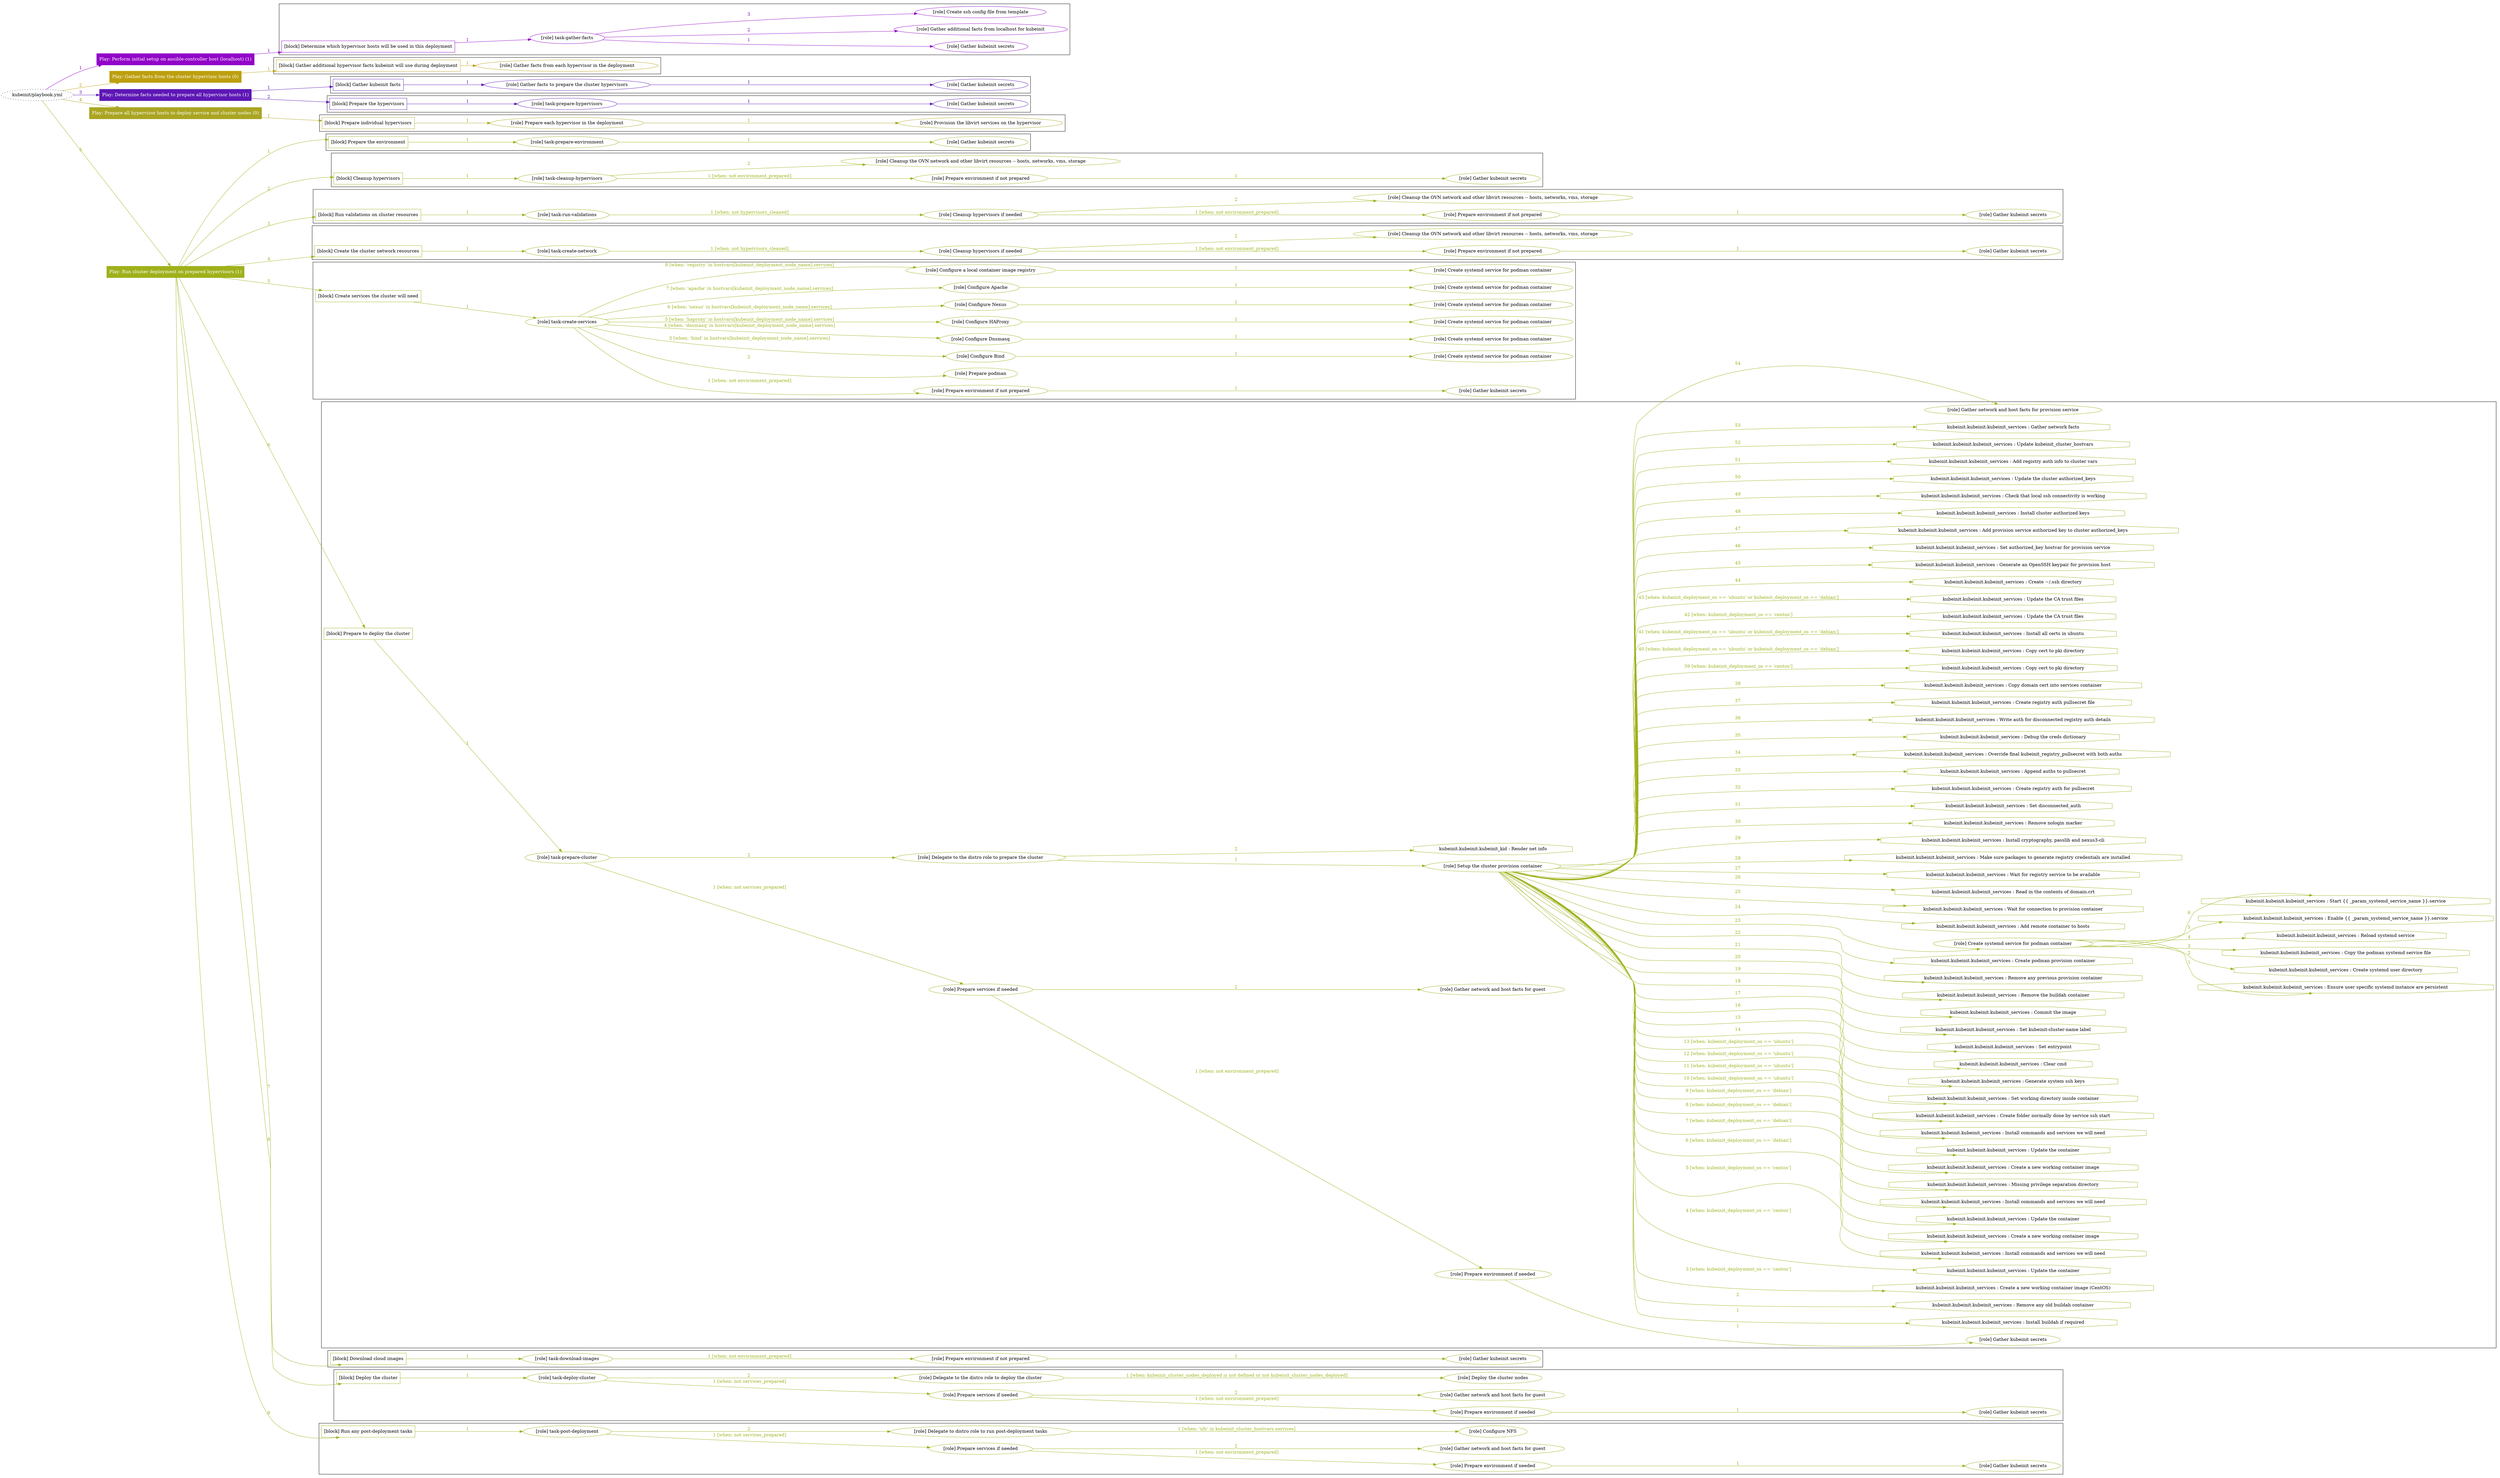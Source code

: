 digraph {
	graph [concentrate=true ordering=in rankdir=LR ratio=fill]
	edge [esep=5 sep=10]
	"kubeinit/playbook.yml" [URL="/home/runner/work/kubeinit/kubeinit/kubeinit/playbook.yml" id=playbook_7c33ab4b style=dotted]
	"kubeinit/playbook.yml" -> play_0bb55662 [label="1 " color="#9204c8" fontcolor="#9204c8" id=edge_09f3d0c8 labeltooltip="1 " tooltip="1 "]
	subgraph "Play: Perform initial setup on ansible-controller host (localhost) (1)" {
		play_0bb55662 [label="Play: Perform initial setup on ansible-controller host (localhost) (1)" URL="/home/runner/work/kubeinit/kubeinit/kubeinit/playbook.yml" color="#9204c8" fontcolor="#ffffff" id=play_0bb55662 shape=box style=filled tooltip=localhost]
		play_0bb55662 -> block_661052d3 [label=1 color="#9204c8" fontcolor="#9204c8" id=edge_767aab50 labeltooltip=1 tooltip=1]
		subgraph cluster_block_661052d3 {
			block_661052d3 [label="[block] Determine which hypervisor hosts will be used in this deployment" URL="/home/runner/work/kubeinit/kubeinit/kubeinit/playbook.yml" color="#9204c8" id=block_661052d3 labeltooltip="Determine which hypervisor hosts will be used in this deployment" shape=box tooltip="Determine which hypervisor hosts will be used in this deployment"]
			block_661052d3 -> role_82f338a5 [label="1 " color="#9204c8" fontcolor="#9204c8" id=edge_200e9f8d labeltooltip="1 " tooltip="1 "]
			subgraph "task-gather-facts" {
				role_82f338a5 [label="[role] task-gather-facts" URL="/home/runner/work/kubeinit/kubeinit/kubeinit/playbook.yml" color="#9204c8" id=role_82f338a5 tooltip="task-gather-facts"]
				role_82f338a5 -> role_bad32a58 [label="1 " color="#9204c8" fontcolor="#9204c8" id=edge_73133c5f labeltooltip="1 " tooltip="1 "]
				subgraph "Gather kubeinit secrets" {
					role_bad32a58 [label="[role] Gather kubeinit secrets" URL="/home/runner/.ansible/collections/ansible_collections/kubeinit/kubeinit/roles/kubeinit_prepare/tasks/build_hypervisors_group.yml" color="#9204c8" id=role_bad32a58 tooltip="Gather kubeinit secrets"]
				}
				role_82f338a5 -> role_8c535c21 [label="2 " color="#9204c8" fontcolor="#9204c8" id=edge_eb1d06dc labeltooltip="2 " tooltip="2 "]
				subgraph "Gather additional facts from localhost for kubeinit" {
					role_8c535c21 [label="[role] Gather additional facts from localhost for kubeinit" URL="/home/runner/.ansible/collections/ansible_collections/kubeinit/kubeinit/roles/kubeinit_prepare/tasks/build_hypervisors_group.yml" color="#9204c8" id=role_8c535c21 tooltip="Gather additional facts from localhost for kubeinit"]
				}
				role_82f338a5 -> role_b2df968c [label="3 " color="#9204c8" fontcolor="#9204c8" id=edge_f2c9bdb2 labeltooltip="3 " tooltip="3 "]
				subgraph "Create ssh config file from template" {
					role_b2df968c [label="[role] Create ssh config file from template" URL="/home/runner/.ansible/collections/ansible_collections/kubeinit/kubeinit/roles/kubeinit_prepare/tasks/build_hypervisors_group.yml" color="#9204c8" id=role_b2df968c tooltip="Create ssh config file from template"]
				}
			}
		}
	}
	"kubeinit/playbook.yml" -> play_d64b72d8 [label="2 " color="#bd9f0f" fontcolor="#bd9f0f" id=edge_3fd30042 labeltooltip="2 " tooltip="2 "]
	subgraph "Play: Gather facts from the cluster hypervisor hosts (0)" {
		play_d64b72d8 [label="Play: Gather facts from the cluster hypervisor hosts (0)" URL="/home/runner/work/kubeinit/kubeinit/kubeinit/playbook.yml" color="#bd9f0f" fontcolor="#ffffff" id=play_d64b72d8 shape=box style=filled tooltip="Play: Gather facts from the cluster hypervisor hosts (0)"]
		play_d64b72d8 -> block_25e04756 [label=1 color="#bd9f0f" fontcolor="#bd9f0f" id=edge_525195df labeltooltip=1 tooltip=1]
		subgraph cluster_block_25e04756 {
			block_25e04756 [label="[block] Gather additional hypervisor facts kubeinit will use during deployment" URL="/home/runner/work/kubeinit/kubeinit/kubeinit/playbook.yml" color="#bd9f0f" id=block_25e04756 labeltooltip="Gather additional hypervisor facts kubeinit will use during deployment" shape=box tooltip="Gather additional hypervisor facts kubeinit will use during deployment"]
			block_25e04756 -> role_210d46bc [label="1 " color="#bd9f0f" fontcolor="#bd9f0f" id=edge_2e89c285 labeltooltip="1 " tooltip="1 "]
			subgraph "Gather facts from each hypervisor in the deployment" {
				role_210d46bc [label="[role] Gather facts from each hypervisor in the deployment" URL="/home/runner/work/kubeinit/kubeinit/kubeinit/playbook.yml" color="#bd9f0f" id=role_210d46bc tooltip="Gather facts from each hypervisor in the deployment"]
			}
		}
	}
	"kubeinit/playbook.yml" -> play_653cd542 [label="3 " color="#5d17b5" fontcolor="#5d17b5" id=edge_3bb72efe labeltooltip="3 " tooltip="3 "]
	subgraph "Play: Determine facts needed to prepare all hypervisor hosts (1)" {
		play_653cd542 [label="Play: Determine facts needed to prepare all hypervisor hosts (1)" URL="/home/runner/work/kubeinit/kubeinit/kubeinit/playbook.yml" color="#5d17b5" fontcolor="#ffffff" id=play_653cd542 shape=box style=filled tooltip=localhost]
		play_653cd542 -> block_1a5526af [label=1 color="#5d17b5" fontcolor="#5d17b5" id=edge_e7d75feb labeltooltip=1 tooltip=1]
		subgraph cluster_block_1a5526af {
			block_1a5526af [label="[block] Gather kubeinit facts" URL="/home/runner/work/kubeinit/kubeinit/kubeinit/playbook.yml" color="#5d17b5" id=block_1a5526af labeltooltip="Gather kubeinit facts" shape=box tooltip="Gather kubeinit facts"]
			block_1a5526af -> role_8811338e [label="1 " color="#5d17b5" fontcolor="#5d17b5" id=edge_285093fd labeltooltip="1 " tooltip="1 "]
			subgraph "Gather facts to prepare the cluster hypervisors" {
				role_8811338e [label="[role] Gather facts to prepare the cluster hypervisors" URL="/home/runner/work/kubeinit/kubeinit/kubeinit/playbook.yml" color="#5d17b5" id=role_8811338e tooltip="Gather facts to prepare the cluster hypervisors"]
				role_8811338e -> role_9f422727 [label="1 " color="#5d17b5" fontcolor="#5d17b5" id=edge_cdeb7ff9 labeltooltip="1 " tooltip="1 "]
				subgraph "Gather kubeinit secrets" {
					role_9f422727 [label="[role] Gather kubeinit secrets" URL="/home/runner/.ansible/collections/ansible_collections/kubeinit/kubeinit/roles/kubeinit_prepare/tasks/gather_kubeinit_facts.yml" color="#5d17b5" id=role_9f422727 tooltip="Gather kubeinit secrets"]
				}
			}
		}
		play_653cd542 -> block_25ac0ef5 [label=2 color="#5d17b5" fontcolor="#5d17b5" id=edge_9adb2cfd labeltooltip=2 tooltip=2]
		subgraph cluster_block_25ac0ef5 {
			block_25ac0ef5 [label="[block] Prepare the hypervisors" URL="/home/runner/work/kubeinit/kubeinit/kubeinit/playbook.yml" color="#5d17b5" id=block_25ac0ef5 labeltooltip="Prepare the hypervisors" shape=box tooltip="Prepare the hypervisors"]
			block_25ac0ef5 -> role_19ff5305 [label="1 " color="#5d17b5" fontcolor="#5d17b5" id=edge_d7d3c26f labeltooltip="1 " tooltip="1 "]
			subgraph "task-prepare-hypervisors" {
				role_19ff5305 [label="[role] task-prepare-hypervisors" URL="/home/runner/work/kubeinit/kubeinit/kubeinit/playbook.yml" color="#5d17b5" id=role_19ff5305 tooltip="task-prepare-hypervisors"]
				role_19ff5305 -> role_8e4e8f73 [label="1 " color="#5d17b5" fontcolor="#5d17b5" id=edge_1b0ffc67 labeltooltip="1 " tooltip="1 "]
				subgraph "Gather kubeinit secrets" {
					role_8e4e8f73 [label="[role] Gather kubeinit secrets" URL="/home/runner/.ansible/collections/ansible_collections/kubeinit/kubeinit/roles/kubeinit_prepare/tasks/gather_kubeinit_facts.yml" color="#5d17b5" id=role_8e4e8f73 tooltip="Gather kubeinit secrets"]
				}
			}
		}
	}
	"kubeinit/playbook.yml" -> play_4fc42afc [label="4 " color="#aaa522" fontcolor="#aaa522" id=edge_dde8de00 labeltooltip="4 " tooltip="4 "]
	subgraph "Play: Prepare all hypervisor hosts to deploy service and cluster nodes (0)" {
		play_4fc42afc [label="Play: Prepare all hypervisor hosts to deploy service and cluster nodes (0)" URL="/home/runner/work/kubeinit/kubeinit/kubeinit/playbook.yml" color="#aaa522" fontcolor="#ffffff" id=play_4fc42afc shape=box style=filled tooltip="Play: Prepare all hypervisor hosts to deploy service and cluster nodes (0)"]
		play_4fc42afc -> block_8f69708a [label=1 color="#aaa522" fontcolor="#aaa522" id=edge_9dc1f71e labeltooltip=1 tooltip=1]
		subgraph cluster_block_8f69708a {
			block_8f69708a [label="[block] Prepare individual hypervisors" URL="/home/runner/work/kubeinit/kubeinit/kubeinit/playbook.yml" color="#aaa522" id=block_8f69708a labeltooltip="Prepare individual hypervisors" shape=box tooltip="Prepare individual hypervisors"]
			block_8f69708a -> role_486fde58 [label="1 " color="#aaa522" fontcolor="#aaa522" id=edge_39f9b9ee labeltooltip="1 " tooltip="1 "]
			subgraph "Prepare each hypervisor in the deployment" {
				role_486fde58 [label="[role] Prepare each hypervisor in the deployment" URL="/home/runner/work/kubeinit/kubeinit/kubeinit/playbook.yml" color="#aaa522" id=role_486fde58 tooltip="Prepare each hypervisor in the deployment"]
				role_486fde58 -> role_efb3fe35 [label="1 " color="#aaa522" fontcolor="#aaa522" id=edge_d9188a34 labeltooltip="1 " tooltip="1 "]
				subgraph "Provision the libvirt services on the hypervisor" {
					role_efb3fe35 [label="[role] Provision the libvirt services on the hypervisor" URL="/home/runner/.ansible/collections/ansible_collections/kubeinit/kubeinit/roles/kubeinit_prepare/tasks/prepare_hypervisor.yml" color="#aaa522" id=role_efb3fe35 tooltip="Provision the libvirt services on the hypervisor"]
				}
			}
		}
	}
	"kubeinit/playbook.yml" -> play_37bf4267 [label="5 " color="#9eb11b" fontcolor="#9eb11b" id=edge_a0a8b766 labeltooltip="5 " tooltip="5 "]
	subgraph "Play: Run cluster deployment on prepared hypervisors (1)" {
		play_37bf4267 [label="Play: Run cluster deployment on prepared hypervisors (1)" URL="/home/runner/work/kubeinit/kubeinit/kubeinit/playbook.yml" color="#9eb11b" fontcolor="#ffffff" id=play_37bf4267 shape=box style=filled tooltip=localhost]
		play_37bf4267 -> block_eb520dd1 [label=1 color="#9eb11b" fontcolor="#9eb11b" id=edge_d558dcb7 labeltooltip=1 tooltip=1]
		subgraph cluster_block_eb520dd1 {
			block_eb520dd1 [label="[block] Prepare the environment" URL="/home/runner/work/kubeinit/kubeinit/kubeinit/playbook.yml" color="#9eb11b" id=block_eb520dd1 labeltooltip="Prepare the environment" shape=box tooltip="Prepare the environment"]
			block_eb520dd1 -> role_7c30c996 [label="1 " color="#9eb11b" fontcolor="#9eb11b" id=edge_fce4a468 labeltooltip="1 " tooltip="1 "]
			subgraph "task-prepare-environment" {
				role_7c30c996 [label="[role] task-prepare-environment" URL="/home/runner/work/kubeinit/kubeinit/kubeinit/playbook.yml" color="#9eb11b" id=role_7c30c996 tooltip="task-prepare-environment"]
				role_7c30c996 -> role_3648360d [label="1 " color="#9eb11b" fontcolor="#9eb11b" id=edge_6b7c11b0 labeltooltip="1 " tooltip="1 "]
				subgraph "Gather kubeinit secrets" {
					role_3648360d [label="[role] Gather kubeinit secrets" URL="/home/runner/.ansible/collections/ansible_collections/kubeinit/kubeinit/roles/kubeinit_prepare/tasks/gather_kubeinit_facts.yml" color="#9eb11b" id=role_3648360d tooltip="Gather kubeinit secrets"]
				}
			}
		}
		play_37bf4267 -> block_925f989b [label=2 color="#9eb11b" fontcolor="#9eb11b" id=edge_b1da309a labeltooltip=2 tooltip=2]
		subgraph cluster_block_925f989b {
			block_925f989b [label="[block] Cleanup hypervisors" URL="/home/runner/work/kubeinit/kubeinit/kubeinit/playbook.yml" color="#9eb11b" id=block_925f989b labeltooltip="Cleanup hypervisors" shape=box tooltip="Cleanup hypervisors"]
			block_925f989b -> role_bb81af9e [label="1 " color="#9eb11b" fontcolor="#9eb11b" id=edge_2df67454 labeltooltip="1 " tooltip="1 "]
			subgraph "task-cleanup-hypervisors" {
				role_bb81af9e [label="[role] task-cleanup-hypervisors" URL="/home/runner/work/kubeinit/kubeinit/kubeinit/playbook.yml" color="#9eb11b" id=role_bb81af9e tooltip="task-cleanup-hypervisors"]
				role_bb81af9e -> role_c380c291 [label="1 [when: not environment_prepared]" color="#9eb11b" fontcolor="#9eb11b" id=edge_e29cf37d labeltooltip="1 [when: not environment_prepared]" tooltip="1 [when: not environment_prepared]"]
				subgraph "Prepare environment if not prepared" {
					role_c380c291 [label="[role] Prepare environment if not prepared" URL="/home/runner/.ansible/collections/ansible_collections/kubeinit/kubeinit/roles/kubeinit_prepare/tasks/cleanup_hypervisors.yml" color="#9eb11b" id=role_c380c291 tooltip="Prepare environment if not prepared"]
					role_c380c291 -> role_68f48288 [label="1 " color="#9eb11b" fontcolor="#9eb11b" id=edge_2c6aa91b labeltooltip="1 " tooltip="1 "]
					subgraph "Gather kubeinit secrets" {
						role_68f48288 [label="[role] Gather kubeinit secrets" URL="/home/runner/.ansible/collections/ansible_collections/kubeinit/kubeinit/roles/kubeinit_prepare/tasks/gather_kubeinit_facts.yml" color="#9eb11b" id=role_68f48288 tooltip="Gather kubeinit secrets"]
					}
				}
				role_bb81af9e -> role_242a57b3 [label="2 " color="#9eb11b" fontcolor="#9eb11b" id=edge_e14f9491 labeltooltip="2 " tooltip="2 "]
				subgraph "Cleanup the OVN network and other libvirt resources -- hosts, networks, vms, storage" {
					role_242a57b3 [label="[role] Cleanup the OVN network and other libvirt resources -- hosts, networks, vms, storage" URL="/home/runner/.ansible/collections/ansible_collections/kubeinit/kubeinit/roles/kubeinit_prepare/tasks/cleanup_hypervisors.yml" color="#9eb11b" id=role_242a57b3 tooltip="Cleanup the OVN network and other libvirt resources -- hosts, networks, vms, storage"]
				}
			}
		}
		play_37bf4267 -> block_63b64865 [label=3 color="#9eb11b" fontcolor="#9eb11b" id=edge_f32f3251 labeltooltip=3 tooltip=3]
		subgraph cluster_block_63b64865 {
			block_63b64865 [label="[block] Run validations on cluster resources" URL="/home/runner/work/kubeinit/kubeinit/kubeinit/playbook.yml" color="#9eb11b" id=block_63b64865 labeltooltip="Run validations on cluster resources" shape=box tooltip="Run validations on cluster resources"]
			block_63b64865 -> role_0a853c27 [label="1 " color="#9eb11b" fontcolor="#9eb11b" id=edge_2219866d labeltooltip="1 " tooltip="1 "]
			subgraph "task-run-validations" {
				role_0a853c27 [label="[role] task-run-validations" URL="/home/runner/work/kubeinit/kubeinit/kubeinit/playbook.yml" color="#9eb11b" id=role_0a853c27 tooltip="task-run-validations"]
				role_0a853c27 -> role_cd71e744 [label="1 [when: not hypervisors_cleaned]" color="#9eb11b" fontcolor="#9eb11b" id=edge_8b6765c8 labeltooltip="1 [when: not hypervisors_cleaned]" tooltip="1 [when: not hypervisors_cleaned]"]
				subgraph "Cleanup hypervisors if needed" {
					role_cd71e744 [label="[role] Cleanup hypervisors if needed" URL="/home/runner/.ansible/collections/ansible_collections/kubeinit/kubeinit/roles/kubeinit_validations/tasks/main.yml" color="#9eb11b" id=role_cd71e744 tooltip="Cleanup hypervisors if needed"]
					role_cd71e744 -> role_be8f9ab1 [label="1 [when: not environment_prepared]" color="#9eb11b" fontcolor="#9eb11b" id=edge_e6582d54 labeltooltip="1 [when: not environment_prepared]" tooltip="1 [when: not environment_prepared]"]
					subgraph "Prepare environment if not prepared" {
						role_be8f9ab1 [label="[role] Prepare environment if not prepared" URL="/home/runner/.ansible/collections/ansible_collections/kubeinit/kubeinit/roles/kubeinit_prepare/tasks/cleanup_hypervisors.yml" color="#9eb11b" id=role_be8f9ab1 tooltip="Prepare environment if not prepared"]
						role_be8f9ab1 -> role_39984138 [label="1 " color="#9eb11b" fontcolor="#9eb11b" id=edge_ed58e96b labeltooltip="1 " tooltip="1 "]
						subgraph "Gather kubeinit secrets" {
							role_39984138 [label="[role] Gather kubeinit secrets" URL="/home/runner/.ansible/collections/ansible_collections/kubeinit/kubeinit/roles/kubeinit_prepare/tasks/gather_kubeinit_facts.yml" color="#9eb11b" id=role_39984138 tooltip="Gather kubeinit secrets"]
						}
					}
					role_cd71e744 -> role_50a8dca2 [label="2 " color="#9eb11b" fontcolor="#9eb11b" id=edge_b9db971c labeltooltip="2 " tooltip="2 "]
					subgraph "Cleanup the OVN network and other libvirt resources -- hosts, networks, vms, storage" {
						role_50a8dca2 [label="[role] Cleanup the OVN network and other libvirt resources -- hosts, networks, vms, storage" URL="/home/runner/.ansible/collections/ansible_collections/kubeinit/kubeinit/roles/kubeinit_prepare/tasks/cleanup_hypervisors.yml" color="#9eb11b" id=role_50a8dca2 tooltip="Cleanup the OVN network and other libvirt resources -- hosts, networks, vms, storage"]
					}
				}
			}
		}
		play_37bf4267 -> block_7ef2b4e9 [label=4 color="#9eb11b" fontcolor="#9eb11b" id=edge_c40a876b labeltooltip=4 tooltip=4]
		subgraph cluster_block_7ef2b4e9 {
			block_7ef2b4e9 [label="[block] Create the cluster network resources" URL="/home/runner/work/kubeinit/kubeinit/kubeinit/playbook.yml" color="#9eb11b" id=block_7ef2b4e9 labeltooltip="Create the cluster network resources" shape=box tooltip="Create the cluster network resources"]
			block_7ef2b4e9 -> role_50f6642f [label="1 " color="#9eb11b" fontcolor="#9eb11b" id=edge_85239485 labeltooltip="1 " tooltip="1 "]
			subgraph "task-create-network" {
				role_50f6642f [label="[role] task-create-network" URL="/home/runner/work/kubeinit/kubeinit/kubeinit/playbook.yml" color="#9eb11b" id=role_50f6642f tooltip="task-create-network"]
				role_50f6642f -> role_16ec559f [label="1 [when: not hypervisors_cleaned]" color="#9eb11b" fontcolor="#9eb11b" id=edge_cec6c049 labeltooltip="1 [when: not hypervisors_cleaned]" tooltip="1 [when: not hypervisors_cleaned]"]
				subgraph "Cleanup hypervisors if needed" {
					role_16ec559f [label="[role] Cleanup hypervisors if needed" URL="/home/runner/.ansible/collections/ansible_collections/kubeinit/kubeinit/roles/kubeinit_libvirt/tasks/create_network.yml" color="#9eb11b" id=role_16ec559f tooltip="Cleanup hypervisors if needed"]
					role_16ec559f -> role_b5474697 [label="1 [when: not environment_prepared]" color="#9eb11b" fontcolor="#9eb11b" id=edge_6ae8f3e8 labeltooltip="1 [when: not environment_prepared]" tooltip="1 [when: not environment_prepared]"]
					subgraph "Prepare environment if not prepared" {
						role_b5474697 [label="[role] Prepare environment if not prepared" URL="/home/runner/.ansible/collections/ansible_collections/kubeinit/kubeinit/roles/kubeinit_prepare/tasks/cleanup_hypervisors.yml" color="#9eb11b" id=role_b5474697 tooltip="Prepare environment if not prepared"]
						role_b5474697 -> role_ea61da5b [label="1 " color="#9eb11b" fontcolor="#9eb11b" id=edge_194460f8 labeltooltip="1 " tooltip="1 "]
						subgraph "Gather kubeinit secrets" {
							role_ea61da5b [label="[role] Gather kubeinit secrets" URL="/home/runner/.ansible/collections/ansible_collections/kubeinit/kubeinit/roles/kubeinit_prepare/tasks/gather_kubeinit_facts.yml" color="#9eb11b" id=role_ea61da5b tooltip="Gather kubeinit secrets"]
						}
					}
					role_16ec559f -> role_153dd7a7 [label="2 " color="#9eb11b" fontcolor="#9eb11b" id=edge_3b71e9fa labeltooltip="2 " tooltip="2 "]
					subgraph "Cleanup the OVN network and other libvirt resources -- hosts, networks, vms, storage" {
						role_153dd7a7 [label="[role] Cleanup the OVN network and other libvirt resources -- hosts, networks, vms, storage" URL="/home/runner/.ansible/collections/ansible_collections/kubeinit/kubeinit/roles/kubeinit_prepare/tasks/cleanup_hypervisors.yml" color="#9eb11b" id=role_153dd7a7 tooltip="Cleanup the OVN network and other libvirt resources -- hosts, networks, vms, storage"]
					}
				}
			}
		}
		play_37bf4267 -> block_ab45bb7d [label=5 color="#9eb11b" fontcolor="#9eb11b" id=edge_d7c1bf32 labeltooltip=5 tooltip=5]
		subgraph cluster_block_ab45bb7d {
			block_ab45bb7d [label="[block] Create services the cluster will need" URL="/home/runner/work/kubeinit/kubeinit/kubeinit/playbook.yml" color="#9eb11b" id=block_ab45bb7d labeltooltip="Create services the cluster will need" shape=box tooltip="Create services the cluster will need"]
			block_ab45bb7d -> role_4ffcb646 [label="1 " color="#9eb11b" fontcolor="#9eb11b" id=edge_8e3f62aa labeltooltip="1 " tooltip="1 "]
			subgraph "task-create-services" {
				role_4ffcb646 [label="[role] task-create-services" URL="/home/runner/work/kubeinit/kubeinit/kubeinit/playbook.yml" color="#9eb11b" id=role_4ffcb646 tooltip="task-create-services"]
				role_4ffcb646 -> role_c871885f [label="1 [when: not environment_prepared]" color="#9eb11b" fontcolor="#9eb11b" id=edge_74e06f57 labeltooltip="1 [when: not environment_prepared]" tooltip="1 [when: not environment_prepared]"]
				subgraph "Prepare environment if not prepared" {
					role_c871885f [label="[role] Prepare environment if not prepared" URL="/home/runner/.ansible/collections/ansible_collections/kubeinit/kubeinit/roles/kubeinit_services/tasks/main.yml" color="#9eb11b" id=role_c871885f tooltip="Prepare environment if not prepared"]
					role_c871885f -> role_88c4802d [label="1 " color="#9eb11b" fontcolor="#9eb11b" id=edge_8f430f71 labeltooltip="1 " tooltip="1 "]
					subgraph "Gather kubeinit secrets" {
						role_88c4802d [label="[role] Gather kubeinit secrets" URL="/home/runner/.ansible/collections/ansible_collections/kubeinit/kubeinit/roles/kubeinit_prepare/tasks/gather_kubeinit_facts.yml" color="#9eb11b" id=role_88c4802d tooltip="Gather kubeinit secrets"]
					}
				}
				role_4ffcb646 -> role_1da0a281 [label="2 " color="#9eb11b" fontcolor="#9eb11b" id=edge_324338e5 labeltooltip="2 " tooltip="2 "]
				subgraph "Prepare podman" {
					role_1da0a281 [label="[role] Prepare podman" URL="/home/runner/.ansible/collections/ansible_collections/kubeinit/kubeinit/roles/kubeinit_services/tasks/00_create_service_pod.yml" color="#9eb11b" id=role_1da0a281 tooltip="Prepare podman"]
				}
				role_4ffcb646 -> role_85ed4625 [label="3 [when: 'bind' in hostvars[kubeinit_deployment_node_name].services]" color="#9eb11b" fontcolor="#9eb11b" id=edge_9752805b labeltooltip="3 [when: 'bind' in hostvars[kubeinit_deployment_node_name].services]" tooltip="3 [when: 'bind' in hostvars[kubeinit_deployment_node_name].services]"]
				subgraph "Configure Bind" {
					role_85ed4625 [label="[role] Configure Bind" URL="/home/runner/.ansible/collections/ansible_collections/kubeinit/kubeinit/roles/kubeinit_services/tasks/start_services_containers.yml" color="#9eb11b" id=role_85ed4625 tooltip="Configure Bind"]
					role_85ed4625 -> role_f2188789 [label="1 " color="#9eb11b" fontcolor="#9eb11b" id=edge_af8d075c labeltooltip="1 " tooltip="1 "]
					subgraph "Create systemd service for podman container" {
						role_f2188789 [label="[role] Create systemd service for podman container" URL="/home/runner/.ansible/collections/ansible_collections/kubeinit/kubeinit/roles/kubeinit_bind/tasks/main.yml" color="#9eb11b" id=role_f2188789 tooltip="Create systemd service for podman container"]
					}
				}
				role_4ffcb646 -> role_c0ed8e70 [label="4 [when: 'dnsmasq' in hostvars[kubeinit_deployment_node_name].services]" color="#9eb11b" fontcolor="#9eb11b" id=edge_da5a9d0f labeltooltip="4 [when: 'dnsmasq' in hostvars[kubeinit_deployment_node_name].services]" tooltip="4 [when: 'dnsmasq' in hostvars[kubeinit_deployment_node_name].services]"]
				subgraph "Configure Dnsmasq" {
					role_c0ed8e70 [label="[role] Configure Dnsmasq" URL="/home/runner/.ansible/collections/ansible_collections/kubeinit/kubeinit/roles/kubeinit_services/tasks/start_services_containers.yml" color="#9eb11b" id=role_c0ed8e70 tooltip="Configure Dnsmasq"]
					role_c0ed8e70 -> role_ad1db37c [label="1 " color="#9eb11b" fontcolor="#9eb11b" id=edge_c91bd3bd labeltooltip="1 " tooltip="1 "]
					subgraph "Create systemd service for podman container" {
						role_ad1db37c [label="[role] Create systemd service for podman container" URL="/home/runner/.ansible/collections/ansible_collections/kubeinit/kubeinit/roles/kubeinit_dnsmasq/tasks/main.yml" color="#9eb11b" id=role_ad1db37c tooltip="Create systemd service for podman container"]
					}
				}
				role_4ffcb646 -> role_c77473d6 [label="5 [when: 'haproxy' in hostvars[kubeinit_deployment_node_name].services]" color="#9eb11b" fontcolor="#9eb11b" id=edge_76e7a6da labeltooltip="5 [when: 'haproxy' in hostvars[kubeinit_deployment_node_name].services]" tooltip="5 [when: 'haproxy' in hostvars[kubeinit_deployment_node_name].services]"]
				subgraph "Configure HAProxy" {
					role_c77473d6 [label="[role] Configure HAProxy" URL="/home/runner/.ansible/collections/ansible_collections/kubeinit/kubeinit/roles/kubeinit_services/tasks/start_services_containers.yml" color="#9eb11b" id=role_c77473d6 tooltip="Configure HAProxy"]
					role_c77473d6 -> role_0aece2f9 [label="1 " color="#9eb11b" fontcolor="#9eb11b" id=edge_064b2cac labeltooltip="1 " tooltip="1 "]
					subgraph "Create systemd service for podman container" {
						role_0aece2f9 [label="[role] Create systemd service for podman container" URL="/home/runner/.ansible/collections/ansible_collections/kubeinit/kubeinit/roles/kubeinit_haproxy/tasks/main.yml" color="#9eb11b" id=role_0aece2f9 tooltip="Create systemd service for podman container"]
					}
				}
				role_4ffcb646 -> role_8b0d21c1 [label="6 [when: 'nexus' in hostvars[kubeinit_deployment_node_name].services]" color="#9eb11b" fontcolor="#9eb11b" id=edge_a8296fdb labeltooltip="6 [when: 'nexus' in hostvars[kubeinit_deployment_node_name].services]" tooltip="6 [when: 'nexus' in hostvars[kubeinit_deployment_node_name].services]"]
				subgraph "Configure Nexus" {
					role_8b0d21c1 [label="[role] Configure Nexus" URL="/home/runner/.ansible/collections/ansible_collections/kubeinit/kubeinit/roles/kubeinit_services/tasks/start_services_containers.yml" color="#9eb11b" id=role_8b0d21c1 tooltip="Configure Nexus"]
					role_8b0d21c1 -> role_08ae1df7 [label="1 " color="#9eb11b" fontcolor="#9eb11b" id=edge_ba835c1d labeltooltip="1 " tooltip="1 "]
					subgraph "Create systemd service for podman container" {
						role_08ae1df7 [label="[role] Create systemd service for podman container" URL="/home/runner/.ansible/collections/ansible_collections/kubeinit/kubeinit/roles/kubeinit_nexus/tasks/main.yml" color="#9eb11b" id=role_08ae1df7 tooltip="Create systemd service for podman container"]
					}
				}
				role_4ffcb646 -> role_6ecc7cb1 [label="7 [when: 'apache' in hostvars[kubeinit_deployment_node_name].services]" color="#9eb11b" fontcolor="#9eb11b" id=edge_39c189ad labeltooltip="7 [when: 'apache' in hostvars[kubeinit_deployment_node_name].services]" tooltip="7 [when: 'apache' in hostvars[kubeinit_deployment_node_name].services]"]
				subgraph "Configure Apache" {
					role_6ecc7cb1 [label="[role] Configure Apache" URL="/home/runner/.ansible/collections/ansible_collections/kubeinit/kubeinit/roles/kubeinit_services/tasks/start_services_containers.yml" color="#9eb11b" id=role_6ecc7cb1 tooltip="Configure Apache"]
					role_6ecc7cb1 -> role_182bd6cc [label="1 " color="#9eb11b" fontcolor="#9eb11b" id=edge_9837dae5 labeltooltip="1 " tooltip="1 "]
					subgraph "Create systemd service for podman container" {
						role_182bd6cc [label="[role] Create systemd service for podman container" URL="/home/runner/.ansible/collections/ansible_collections/kubeinit/kubeinit/roles/kubeinit_apache/tasks/main.yml" color="#9eb11b" id=role_182bd6cc tooltip="Create systemd service for podman container"]
					}
				}
				role_4ffcb646 -> role_38372680 [label="8 [when: 'registry' in hostvars[kubeinit_deployment_node_name].services]" color="#9eb11b" fontcolor="#9eb11b" id=edge_d7c1a926 labeltooltip="8 [when: 'registry' in hostvars[kubeinit_deployment_node_name].services]" tooltip="8 [when: 'registry' in hostvars[kubeinit_deployment_node_name].services]"]
				subgraph "Configure a local container image registry" {
					role_38372680 [label="[role] Configure a local container image registry" URL="/home/runner/.ansible/collections/ansible_collections/kubeinit/kubeinit/roles/kubeinit_services/tasks/start_services_containers.yml" color="#9eb11b" id=role_38372680 tooltip="Configure a local container image registry"]
					role_38372680 -> role_16477bf0 [label="1 " color="#9eb11b" fontcolor="#9eb11b" id=edge_3072005b labeltooltip="1 " tooltip="1 "]
					subgraph "Create systemd service for podman container" {
						role_16477bf0 [label="[role] Create systemd service for podman container" URL="/home/runner/.ansible/collections/ansible_collections/kubeinit/kubeinit/roles/kubeinit_registry/tasks/main.yml" color="#9eb11b" id=role_16477bf0 tooltip="Create systemd service for podman container"]
					}
				}
			}
		}
		play_37bf4267 -> block_6355041f [label=6 color="#9eb11b" fontcolor="#9eb11b" id=edge_73515410 labeltooltip=6 tooltip=6]
		subgraph cluster_block_6355041f {
			block_6355041f [label="[block] Prepare to deploy the cluster" URL="/home/runner/work/kubeinit/kubeinit/kubeinit/playbook.yml" color="#9eb11b" id=block_6355041f labeltooltip="Prepare to deploy the cluster" shape=box tooltip="Prepare to deploy the cluster"]
			block_6355041f -> role_e59d5738 [label="1 " color="#9eb11b" fontcolor="#9eb11b" id=edge_2c855bf0 labeltooltip="1 " tooltip="1 "]
			subgraph "task-prepare-cluster" {
				role_e59d5738 [label="[role] task-prepare-cluster" URL="/home/runner/work/kubeinit/kubeinit/kubeinit/playbook.yml" color="#9eb11b" id=role_e59d5738 tooltip="task-prepare-cluster"]
				role_e59d5738 -> role_c9c5a3f8 [label="1 [when: not services_prepared]" color="#9eb11b" fontcolor="#9eb11b" id=edge_6b22a04b labeltooltip="1 [when: not services_prepared]" tooltip="1 [when: not services_prepared]"]
				subgraph "Prepare services if needed" {
					role_c9c5a3f8 [label="[role] Prepare services if needed" URL="/home/runner/.ansible/collections/ansible_collections/kubeinit/kubeinit/roles/kubeinit_prepare/tasks/prepare_cluster.yml" color="#9eb11b" id=role_c9c5a3f8 tooltip="Prepare services if needed"]
					role_c9c5a3f8 -> role_f1c6bed7 [label="1 [when: not environment_prepared]" color="#9eb11b" fontcolor="#9eb11b" id=edge_2e80a16c labeltooltip="1 [when: not environment_prepared]" tooltip="1 [when: not environment_prepared]"]
					subgraph "Prepare environment if needed" {
						role_f1c6bed7 [label="[role] Prepare environment if needed" URL="/home/runner/.ansible/collections/ansible_collections/kubeinit/kubeinit/roles/kubeinit_services/tasks/prepare_services.yml" color="#9eb11b" id=role_f1c6bed7 tooltip="Prepare environment if needed"]
						role_f1c6bed7 -> role_2ffd9c53 [label="1 " color="#9eb11b" fontcolor="#9eb11b" id=edge_ea5e2aa9 labeltooltip="1 " tooltip="1 "]
						subgraph "Gather kubeinit secrets" {
							role_2ffd9c53 [label="[role] Gather kubeinit secrets" URL="/home/runner/.ansible/collections/ansible_collections/kubeinit/kubeinit/roles/kubeinit_prepare/tasks/gather_kubeinit_facts.yml" color="#9eb11b" id=role_2ffd9c53 tooltip="Gather kubeinit secrets"]
						}
					}
					role_c9c5a3f8 -> role_09a4e8fa [label="2 " color="#9eb11b" fontcolor="#9eb11b" id=edge_fa388787 labeltooltip="2 " tooltip="2 "]
					subgraph "Gather network and host facts for guest" {
						role_09a4e8fa [label="[role] Gather network and host facts for guest" URL="/home/runner/.ansible/collections/ansible_collections/kubeinit/kubeinit/roles/kubeinit_services/tasks/prepare_services.yml" color="#9eb11b" id=role_09a4e8fa tooltip="Gather network and host facts for guest"]
					}
				}
				role_e59d5738 -> role_5e316952 [label="2 " color="#9eb11b" fontcolor="#9eb11b" id=edge_50397a18 labeltooltip="2 " tooltip="2 "]
				subgraph "Delegate to the distro role to prepare the cluster" {
					role_5e316952 [label="[role] Delegate to the distro role to prepare the cluster" URL="/home/runner/.ansible/collections/ansible_collections/kubeinit/kubeinit/roles/kubeinit_prepare/tasks/prepare_cluster.yml" color="#9eb11b" id=role_5e316952 tooltip="Delegate to the distro role to prepare the cluster"]
					role_5e316952 -> role_41e9e940 [label="1 " color="#9eb11b" fontcolor="#9eb11b" id=edge_45ebade3 labeltooltip="1 " tooltip="1 "]
					subgraph "Setup the cluster provision container" {
						role_41e9e940 [label="[role] Setup the cluster provision container" URL="/home/runner/.ansible/collections/ansible_collections/kubeinit/kubeinit/roles/kubeinit_kid/tasks/prepare_cluster.yml" color="#9eb11b" id=role_41e9e940 tooltip="Setup the cluster provision container"]
						task_88b5abbb [label="kubeinit.kubeinit.kubeinit_services : Install buildah if required" URL="/home/runner/.ansible/collections/ansible_collections/kubeinit/kubeinit/roles/kubeinit_services/tasks/create_provision_container.yml" color="#9eb11b" id=task_88b5abbb shape=octagon tooltip="kubeinit.kubeinit.kubeinit_services : Install buildah if required"]
						role_41e9e940 -> task_88b5abbb [label="1 " color="#9eb11b" fontcolor="#9eb11b" id=edge_29acf578 labeltooltip="1 " tooltip="1 "]
						task_c43e8161 [label="kubeinit.kubeinit.kubeinit_services : Remove any old buildah container" URL="/home/runner/.ansible/collections/ansible_collections/kubeinit/kubeinit/roles/kubeinit_services/tasks/create_provision_container.yml" color="#9eb11b" id=task_c43e8161 shape=octagon tooltip="kubeinit.kubeinit.kubeinit_services : Remove any old buildah container"]
						role_41e9e940 -> task_c43e8161 [label="2 " color="#9eb11b" fontcolor="#9eb11b" id=edge_5485c326 labeltooltip="2 " tooltip="2 "]
						task_74f7b26b [label="kubeinit.kubeinit.kubeinit_services : Create a new working container image (CentOS)" URL="/home/runner/.ansible/collections/ansible_collections/kubeinit/kubeinit/roles/kubeinit_services/tasks/create_provision_container.yml" color="#9eb11b" id=task_74f7b26b shape=octagon tooltip="kubeinit.kubeinit.kubeinit_services : Create a new working container image (CentOS)"]
						role_41e9e940 -> task_74f7b26b [label="3 [when: kubeinit_deployment_os == 'centos']" color="#9eb11b" fontcolor="#9eb11b" id=edge_df0148ad labeltooltip="3 [when: kubeinit_deployment_os == 'centos']" tooltip="3 [when: kubeinit_deployment_os == 'centos']"]
						task_b6b678af [label="kubeinit.kubeinit.kubeinit_services : Update the container" URL="/home/runner/.ansible/collections/ansible_collections/kubeinit/kubeinit/roles/kubeinit_services/tasks/create_provision_container.yml" color="#9eb11b" id=task_b6b678af shape=octagon tooltip="kubeinit.kubeinit.kubeinit_services : Update the container"]
						role_41e9e940 -> task_b6b678af [label="4 [when: kubeinit_deployment_os == 'centos']" color="#9eb11b" fontcolor="#9eb11b" id=edge_cf4324c2 labeltooltip="4 [when: kubeinit_deployment_os == 'centos']" tooltip="4 [when: kubeinit_deployment_os == 'centos']"]
						task_8748978f [label="kubeinit.kubeinit.kubeinit_services : Install commands and services we will need" URL="/home/runner/.ansible/collections/ansible_collections/kubeinit/kubeinit/roles/kubeinit_services/tasks/create_provision_container.yml" color="#9eb11b" id=task_8748978f shape=octagon tooltip="kubeinit.kubeinit.kubeinit_services : Install commands and services we will need"]
						role_41e9e940 -> task_8748978f [label="5 [when: kubeinit_deployment_os == 'centos']" color="#9eb11b" fontcolor="#9eb11b" id=edge_4dea2e81 labeltooltip="5 [when: kubeinit_deployment_os == 'centos']" tooltip="5 [when: kubeinit_deployment_os == 'centos']"]
						task_9b958629 [label="kubeinit.kubeinit.kubeinit_services : Create a new working container image" URL="/home/runner/.ansible/collections/ansible_collections/kubeinit/kubeinit/roles/kubeinit_services/tasks/create_provision_container.yml" color="#9eb11b" id=task_9b958629 shape=octagon tooltip="kubeinit.kubeinit.kubeinit_services : Create a new working container image"]
						role_41e9e940 -> task_9b958629 [label="6 [when: kubeinit_deployment_os == 'debian']" color="#9eb11b" fontcolor="#9eb11b" id=edge_b88133ac labeltooltip="6 [when: kubeinit_deployment_os == 'debian']" tooltip="6 [when: kubeinit_deployment_os == 'debian']"]
						task_d249053d [label="kubeinit.kubeinit.kubeinit_services : Update the container" URL="/home/runner/.ansible/collections/ansible_collections/kubeinit/kubeinit/roles/kubeinit_services/tasks/create_provision_container.yml" color="#9eb11b" id=task_d249053d shape=octagon tooltip="kubeinit.kubeinit.kubeinit_services : Update the container"]
						role_41e9e940 -> task_d249053d [label="7 [when: kubeinit_deployment_os == 'debian']" color="#9eb11b" fontcolor="#9eb11b" id=edge_e01af512 labeltooltip="7 [when: kubeinit_deployment_os == 'debian']" tooltip="7 [when: kubeinit_deployment_os == 'debian']"]
						task_54670499 [label="kubeinit.kubeinit.kubeinit_services : Install commands and services we will need" URL="/home/runner/.ansible/collections/ansible_collections/kubeinit/kubeinit/roles/kubeinit_services/tasks/create_provision_container.yml" color="#9eb11b" id=task_54670499 shape=octagon tooltip="kubeinit.kubeinit.kubeinit_services : Install commands and services we will need"]
						role_41e9e940 -> task_54670499 [label="8 [when: kubeinit_deployment_os == 'debian']" color="#9eb11b" fontcolor="#9eb11b" id=edge_4f543b78 labeltooltip="8 [when: kubeinit_deployment_os == 'debian']" tooltip="8 [when: kubeinit_deployment_os == 'debian']"]
						task_228744f2 [label="kubeinit.kubeinit.kubeinit_services : Missing privilege separation directory" URL="/home/runner/.ansible/collections/ansible_collections/kubeinit/kubeinit/roles/kubeinit_services/tasks/create_provision_container.yml" color="#9eb11b" id=task_228744f2 shape=octagon tooltip="kubeinit.kubeinit.kubeinit_services : Missing privilege separation directory"]
						role_41e9e940 -> task_228744f2 [label="9 [when: kubeinit_deployment_os == 'debian']" color="#9eb11b" fontcolor="#9eb11b" id=edge_d275a704 labeltooltip="9 [when: kubeinit_deployment_os == 'debian']" tooltip="9 [when: kubeinit_deployment_os == 'debian']"]
						task_f867d7c3 [label="kubeinit.kubeinit.kubeinit_services : Create a new working container image" URL="/home/runner/.ansible/collections/ansible_collections/kubeinit/kubeinit/roles/kubeinit_services/tasks/create_provision_container.yml" color="#9eb11b" id=task_f867d7c3 shape=octagon tooltip="kubeinit.kubeinit.kubeinit_services : Create a new working container image"]
						role_41e9e940 -> task_f867d7c3 [label="10 [when: kubeinit_deployment_os == 'ubuntu']" color="#9eb11b" fontcolor="#9eb11b" id=edge_20249792 labeltooltip="10 [when: kubeinit_deployment_os == 'ubuntu']" tooltip="10 [when: kubeinit_deployment_os == 'ubuntu']"]
						task_320846b3 [label="kubeinit.kubeinit.kubeinit_services : Update the container" URL="/home/runner/.ansible/collections/ansible_collections/kubeinit/kubeinit/roles/kubeinit_services/tasks/create_provision_container.yml" color="#9eb11b" id=task_320846b3 shape=octagon tooltip="kubeinit.kubeinit.kubeinit_services : Update the container"]
						role_41e9e940 -> task_320846b3 [label="11 [when: kubeinit_deployment_os == 'ubuntu']" color="#9eb11b" fontcolor="#9eb11b" id=edge_dbe6ce79 labeltooltip="11 [when: kubeinit_deployment_os == 'ubuntu']" tooltip="11 [when: kubeinit_deployment_os == 'ubuntu']"]
						task_c64d49fa [label="kubeinit.kubeinit.kubeinit_services : Install commands and services we will need" URL="/home/runner/.ansible/collections/ansible_collections/kubeinit/kubeinit/roles/kubeinit_services/tasks/create_provision_container.yml" color="#9eb11b" id=task_c64d49fa shape=octagon tooltip="kubeinit.kubeinit.kubeinit_services : Install commands and services we will need"]
						role_41e9e940 -> task_c64d49fa [label="12 [when: kubeinit_deployment_os == 'ubuntu']" color="#9eb11b" fontcolor="#9eb11b" id=edge_3442cefb labeltooltip="12 [when: kubeinit_deployment_os == 'ubuntu']" tooltip="12 [when: kubeinit_deployment_os == 'ubuntu']"]
						task_a0ad57d8 [label="kubeinit.kubeinit.kubeinit_services : Create folder normally done by service ssh start" URL="/home/runner/.ansible/collections/ansible_collections/kubeinit/kubeinit/roles/kubeinit_services/tasks/create_provision_container.yml" color="#9eb11b" id=task_a0ad57d8 shape=octagon tooltip="kubeinit.kubeinit.kubeinit_services : Create folder normally done by service ssh start"]
						role_41e9e940 -> task_a0ad57d8 [label="13 [when: kubeinit_deployment_os == 'ubuntu']" color="#9eb11b" fontcolor="#9eb11b" id=edge_a50b6dab labeltooltip="13 [when: kubeinit_deployment_os == 'ubuntu']" tooltip="13 [when: kubeinit_deployment_os == 'ubuntu']"]
						task_768f6143 [label="kubeinit.kubeinit.kubeinit_services : Set working directory inside container" URL="/home/runner/.ansible/collections/ansible_collections/kubeinit/kubeinit/roles/kubeinit_services/tasks/create_provision_container.yml" color="#9eb11b" id=task_768f6143 shape=octagon tooltip="kubeinit.kubeinit.kubeinit_services : Set working directory inside container"]
						role_41e9e940 -> task_768f6143 [label="14 " color="#9eb11b" fontcolor="#9eb11b" id=edge_2484db5c labeltooltip="14 " tooltip="14 "]
						task_6e716056 [label="kubeinit.kubeinit.kubeinit_services : Generate system ssh keys" URL="/home/runner/.ansible/collections/ansible_collections/kubeinit/kubeinit/roles/kubeinit_services/tasks/create_provision_container.yml" color="#9eb11b" id=task_6e716056 shape=octagon tooltip="kubeinit.kubeinit.kubeinit_services : Generate system ssh keys"]
						role_41e9e940 -> task_6e716056 [label="15 " color="#9eb11b" fontcolor="#9eb11b" id=edge_b01edd73 labeltooltip="15 " tooltip="15 "]
						task_e0a86074 [label="kubeinit.kubeinit.kubeinit_services : Clear cmd" URL="/home/runner/.ansible/collections/ansible_collections/kubeinit/kubeinit/roles/kubeinit_services/tasks/create_provision_container.yml" color="#9eb11b" id=task_e0a86074 shape=octagon tooltip="kubeinit.kubeinit.kubeinit_services : Clear cmd"]
						role_41e9e940 -> task_e0a86074 [label="16 " color="#9eb11b" fontcolor="#9eb11b" id=edge_eb93e842 labeltooltip="16 " tooltip="16 "]
						task_7e5d0e41 [label="kubeinit.kubeinit.kubeinit_services : Set entrypoint" URL="/home/runner/.ansible/collections/ansible_collections/kubeinit/kubeinit/roles/kubeinit_services/tasks/create_provision_container.yml" color="#9eb11b" id=task_7e5d0e41 shape=octagon tooltip="kubeinit.kubeinit.kubeinit_services : Set entrypoint"]
						role_41e9e940 -> task_7e5d0e41 [label="17 " color="#9eb11b" fontcolor="#9eb11b" id=edge_f383c656 labeltooltip="17 " tooltip="17 "]
						task_a6be0cab [label="kubeinit.kubeinit.kubeinit_services : Set kubeinit-cluster-name label" URL="/home/runner/.ansible/collections/ansible_collections/kubeinit/kubeinit/roles/kubeinit_services/tasks/create_provision_container.yml" color="#9eb11b" id=task_a6be0cab shape=octagon tooltip="kubeinit.kubeinit.kubeinit_services : Set kubeinit-cluster-name label"]
						role_41e9e940 -> task_a6be0cab [label="18 " color="#9eb11b" fontcolor="#9eb11b" id=edge_152e6e24 labeltooltip="18 " tooltip="18 "]
						task_796ec430 [label="kubeinit.kubeinit.kubeinit_services : Commit the image" URL="/home/runner/.ansible/collections/ansible_collections/kubeinit/kubeinit/roles/kubeinit_services/tasks/create_provision_container.yml" color="#9eb11b" id=task_796ec430 shape=octagon tooltip="kubeinit.kubeinit.kubeinit_services : Commit the image"]
						role_41e9e940 -> task_796ec430 [label="19 " color="#9eb11b" fontcolor="#9eb11b" id=edge_1543cdc8 labeltooltip="19 " tooltip="19 "]
						task_71dfe97b [label="kubeinit.kubeinit.kubeinit_services : Remove the buildah container" URL="/home/runner/.ansible/collections/ansible_collections/kubeinit/kubeinit/roles/kubeinit_services/tasks/create_provision_container.yml" color="#9eb11b" id=task_71dfe97b shape=octagon tooltip="kubeinit.kubeinit.kubeinit_services : Remove the buildah container"]
						role_41e9e940 -> task_71dfe97b [label="20 " color="#9eb11b" fontcolor="#9eb11b" id=edge_82d6c740 labeltooltip="20 " tooltip="20 "]
						task_ace0604c [label="kubeinit.kubeinit.kubeinit_services : Remove any previous provision container" URL="/home/runner/.ansible/collections/ansible_collections/kubeinit/kubeinit/roles/kubeinit_services/tasks/create_provision_container.yml" color="#9eb11b" id=task_ace0604c shape=octagon tooltip="kubeinit.kubeinit.kubeinit_services : Remove any previous provision container"]
						role_41e9e940 -> task_ace0604c [label="21 " color="#9eb11b" fontcolor="#9eb11b" id=edge_160a7f91 labeltooltip="21 " tooltip="21 "]
						task_b2cf52ab [label="kubeinit.kubeinit.kubeinit_services : Create podman provision container" URL="/home/runner/.ansible/collections/ansible_collections/kubeinit/kubeinit/roles/kubeinit_services/tasks/create_provision_container.yml" color="#9eb11b" id=task_b2cf52ab shape=octagon tooltip="kubeinit.kubeinit.kubeinit_services : Create podman provision container"]
						role_41e9e940 -> task_b2cf52ab [label="22 " color="#9eb11b" fontcolor="#9eb11b" id=edge_ac72530b labeltooltip="22 " tooltip="22 "]
						role_41e9e940 -> role_12cf4eb7 [label="23 " color="#9eb11b" fontcolor="#9eb11b" id=edge_62bcf407 labeltooltip="23 " tooltip="23 "]
						subgraph "Create systemd service for podman container" {
							role_12cf4eb7 [label="[role] Create systemd service for podman container" URL="/home/runner/.ansible/collections/ansible_collections/kubeinit/kubeinit/roles/kubeinit_services/tasks/create_provision_container.yml" color="#9eb11b" id=role_12cf4eb7 tooltip="Create systemd service for podman container"]
							task_56beef50 [label="kubeinit.kubeinit.kubeinit_services : Ensure user specific systemd instance are persistent" URL="/home/runner/.ansible/collections/ansible_collections/kubeinit/kubeinit/roles/kubeinit_services/tasks/create_managed_service.yml" color="#9eb11b" id=task_56beef50 shape=octagon tooltip="kubeinit.kubeinit.kubeinit_services : Ensure user specific systemd instance are persistent"]
							role_12cf4eb7 -> task_56beef50 [label="1 " color="#9eb11b" fontcolor="#9eb11b" id=edge_8e6132ed labeltooltip="1 " tooltip="1 "]
							task_9fbfc7ff [label="kubeinit.kubeinit.kubeinit_services : Create systemd user directory" URL="/home/runner/.ansible/collections/ansible_collections/kubeinit/kubeinit/roles/kubeinit_services/tasks/create_managed_service.yml" color="#9eb11b" id=task_9fbfc7ff shape=octagon tooltip="kubeinit.kubeinit.kubeinit_services : Create systemd user directory"]
							role_12cf4eb7 -> task_9fbfc7ff [label="2 " color="#9eb11b" fontcolor="#9eb11b" id=edge_378e99a7 labeltooltip="2 " tooltip="2 "]
							task_b37f626a [label="kubeinit.kubeinit.kubeinit_services : Copy the podman systemd service file" URL="/home/runner/.ansible/collections/ansible_collections/kubeinit/kubeinit/roles/kubeinit_services/tasks/create_managed_service.yml" color="#9eb11b" id=task_b37f626a shape=octagon tooltip="kubeinit.kubeinit.kubeinit_services : Copy the podman systemd service file"]
							role_12cf4eb7 -> task_b37f626a [label="3 " color="#9eb11b" fontcolor="#9eb11b" id=edge_b10fb52d labeltooltip="3 " tooltip="3 "]
							task_c45fabc8 [label="kubeinit.kubeinit.kubeinit_services : Reload systemd service" URL="/home/runner/.ansible/collections/ansible_collections/kubeinit/kubeinit/roles/kubeinit_services/tasks/create_managed_service.yml" color="#9eb11b" id=task_c45fabc8 shape=octagon tooltip="kubeinit.kubeinit.kubeinit_services : Reload systemd service"]
							role_12cf4eb7 -> task_c45fabc8 [label="4 " color="#9eb11b" fontcolor="#9eb11b" id=edge_fa0162fd labeltooltip="4 " tooltip="4 "]
							task_fe361730 [label="kubeinit.kubeinit.kubeinit_services : Enable {{ _param_systemd_service_name }}.service" URL="/home/runner/.ansible/collections/ansible_collections/kubeinit/kubeinit/roles/kubeinit_services/tasks/create_managed_service.yml" color="#9eb11b" id=task_fe361730 shape=octagon tooltip="kubeinit.kubeinit.kubeinit_services : Enable {{ _param_systemd_service_name }}.service"]
							role_12cf4eb7 -> task_fe361730 [label="5 " color="#9eb11b" fontcolor="#9eb11b" id=edge_0f27c601 labeltooltip="5 " tooltip="5 "]
							task_87d4c7ab [label="kubeinit.kubeinit.kubeinit_services : Start {{ _param_systemd_service_name }}.service" URL="/home/runner/.ansible/collections/ansible_collections/kubeinit/kubeinit/roles/kubeinit_services/tasks/create_managed_service.yml" color="#9eb11b" id=task_87d4c7ab shape=octagon tooltip="kubeinit.kubeinit.kubeinit_services : Start {{ _param_systemd_service_name }}.service"]
							role_12cf4eb7 -> task_87d4c7ab [label="6 " color="#9eb11b" fontcolor="#9eb11b" id=edge_5edf1f45 labeltooltip="6 " tooltip="6 "]
						}
						task_22c1f91e [label="kubeinit.kubeinit.kubeinit_services : Add remote container to hosts" URL="/home/runner/.ansible/collections/ansible_collections/kubeinit/kubeinit/roles/kubeinit_services/tasks/create_provision_container.yml" color="#9eb11b" id=task_22c1f91e shape=octagon tooltip="kubeinit.kubeinit.kubeinit_services : Add remote container to hosts"]
						role_41e9e940 -> task_22c1f91e [label="24 " color="#9eb11b" fontcolor="#9eb11b" id=edge_8a836458 labeltooltip="24 " tooltip="24 "]
						task_653ec05e [label="kubeinit.kubeinit.kubeinit_services : Wait for connection to provision container" URL="/home/runner/.ansible/collections/ansible_collections/kubeinit/kubeinit/roles/kubeinit_services/tasks/create_provision_container.yml" color="#9eb11b" id=task_653ec05e shape=octagon tooltip="kubeinit.kubeinit.kubeinit_services : Wait for connection to provision container"]
						role_41e9e940 -> task_653ec05e [label="25 " color="#9eb11b" fontcolor="#9eb11b" id=edge_c6ea0531 labeltooltip="25 " tooltip="25 "]
						task_0119446b [label="kubeinit.kubeinit.kubeinit_services : Read in the contents of domain.crt" URL="/home/runner/.ansible/collections/ansible_collections/kubeinit/kubeinit/roles/kubeinit_services/tasks/create_provision_container.yml" color="#9eb11b" id=task_0119446b shape=octagon tooltip="kubeinit.kubeinit.kubeinit_services : Read in the contents of domain.crt"]
						role_41e9e940 -> task_0119446b [label="26 " color="#9eb11b" fontcolor="#9eb11b" id=edge_5baab680 labeltooltip="26 " tooltip="26 "]
						task_4f67f2da [label="kubeinit.kubeinit.kubeinit_services : Wait for registry service to be available" URL="/home/runner/.ansible/collections/ansible_collections/kubeinit/kubeinit/roles/kubeinit_services/tasks/create_provision_container.yml" color="#9eb11b" id=task_4f67f2da shape=octagon tooltip="kubeinit.kubeinit.kubeinit_services : Wait for registry service to be available"]
						role_41e9e940 -> task_4f67f2da [label="27 " color="#9eb11b" fontcolor="#9eb11b" id=edge_86aefe36 labeltooltip="27 " tooltip="27 "]
						task_984641d6 [label="kubeinit.kubeinit.kubeinit_services : Make sure packages to generate registry credentials are installed" URL="/home/runner/.ansible/collections/ansible_collections/kubeinit/kubeinit/roles/kubeinit_services/tasks/create_provision_container.yml" color="#9eb11b" id=task_984641d6 shape=octagon tooltip="kubeinit.kubeinit.kubeinit_services : Make sure packages to generate registry credentials are installed"]
						role_41e9e940 -> task_984641d6 [label="28 " color="#9eb11b" fontcolor="#9eb11b" id=edge_b39cf7e5 labeltooltip="28 " tooltip="28 "]
						task_5ccd0531 [label="kubeinit.kubeinit.kubeinit_services : Install cryptography, passlib and nexus3-cli" URL="/home/runner/.ansible/collections/ansible_collections/kubeinit/kubeinit/roles/kubeinit_services/tasks/create_provision_container.yml" color="#9eb11b" id=task_5ccd0531 shape=octagon tooltip="kubeinit.kubeinit.kubeinit_services : Install cryptography, passlib and nexus3-cli"]
						role_41e9e940 -> task_5ccd0531 [label="29 " color="#9eb11b" fontcolor="#9eb11b" id=edge_f27e49ca labeltooltip="29 " tooltip="29 "]
						task_176b7fe0 [label="kubeinit.kubeinit.kubeinit_services : Remove nologin marker" URL="/home/runner/.ansible/collections/ansible_collections/kubeinit/kubeinit/roles/kubeinit_services/tasks/create_provision_container.yml" color="#9eb11b" id=task_176b7fe0 shape=octagon tooltip="kubeinit.kubeinit.kubeinit_services : Remove nologin marker"]
						role_41e9e940 -> task_176b7fe0 [label="30 " color="#9eb11b" fontcolor="#9eb11b" id=edge_755bb142 labeltooltip="30 " tooltip="30 "]
						task_bb9fd34b [label="kubeinit.kubeinit.kubeinit_services : Set disconnected_auth" URL="/home/runner/.ansible/collections/ansible_collections/kubeinit/kubeinit/roles/kubeinit_services/tasks/create_provision_container.yml" color="#9eb11b" id=task_bb9fd34b shape=octagon tooltip="kubeinit.kubeinit.kubeinit_services : Set disconnected_auth"]
						role_41e9e940 -> task_bb9fd34b [label="31 " color="#9eb11b" fontcolor="#9eb11b" id=edge_bd9d46f9 labeltooltip="31 " tooltip="31 "]
						task_69921779 [label="kubeinit.kubeinit.kubeinit_services : Create registry auth for pullsecret" URL="/home/runner/.ansible/collections/ansible_collections/kubeinit/kubeinit/roles/kubeinit_services/tasks/create_provision_container.yml" color="#9eb11b" id=task_69921779 shape=octagon tooltip="kubeinit.kubeinit.kubeinit_services : Create registry auth for pullsecret"]
						role_41e9e940 -> task_69921779 [label="32 " color="#9eb11b" fontcolor="#9eb11b" id=edge_59b6baea labeltooltip="32 " tooltip="32 "]
						task_7c90e770 [label="kubeinit.kubeinit.kubeinit_services : Append auths to pullsecret" URL="/home/runner/.ansible/collections/ansible_collections/kubeinit/kubeinit/roles/kubeinit_services/tasks/create_provision_container.yml" color="#9eb11b" id=task_7c90e770 shape=octagon tooltip="kubeinit.kubeinit.kubeinit_services : Append auths to pullsecret"]
						role_41e9e940 -> task_7c90e770 [label="33 " color="#9eb11b" fontcolor="#9eb11b" id=edge_a06198f7 labeltooltip="33 " tooltip="33 "]
						task_655c5425 [label="kubeinit.kubeinit.kubeinit_services : Override final kubeinit_registry_pullsecret with both auths" URL="/home/runner/.ansible/collections/ansible_collections/kubeinit/kubeinit/roles/kubeinit_services/tasks/create_provision_container.yml" color="#9eb11b" id=task_655c5425 shape=octagon tooltip="kubeinit.kubeinit.kubeinit_services : Override final kubeinit_registry_pullsecret with both auths"]
						role_41e9e940 -> task_655c5425 [label="34 " color="#9eb11b" fontcolor="#9eb11b" id=edge_12e1d4d0 labeltooltip="34 " tooltip="34 "]
						task_80048135 [label="kubeinit.kubeinit.kubeinit_services : Debug the creds dictionary" URL="/home/runner/.ansible/collections/ansible_collections/kubeinit/kubeinit/roles/kubeinit_services/tasks/create_provision_container.yml" color="#9eb11b" id=task_80048135 shape=octagon tooltip="kubeinit.kubeinit.kubeinit_services : Debug the creds dictionary"]
						role_41e9e940 -> task_80048135 [label="35 " color="#9eb11b" fontcolor="#9eb11b" id=edge_a1e02c36 labeltooltip="35 " tooltip="35 "]
						task_7571da10 [label="kubeinit.kubeinit.kubeinit_services : Write auth for disconnected registry auth details" URL="/home/runner/.ansible/collections/ansible_collections/kubeinit/kubeinit/roles/kubeinit_services/tasks/create_provision_container.yml" color="#9eb11b" id=task_7571da10 shape=octagon tooltip="kubeinit.kubeinit.kubeinit_services : Write auth for disconnected registry auth details"]
						role_41e9e940 -> task_7571da10 [label="36 " color="#9eb11b" fontcolor="#9eb11b" id=edge_515dd884 labeltooltip="36 " tooltip="36 "]
						task_9700424a [label="kubeinit.kubeinit.kubeinit_services : Create registry auth pullsecret file" URL="/home/runner/.ansible/collections/ansible_collections/kubeinit/kubeinit/roles/kubeinit_services/tasks/create_provision_container.yml" color="#9eb11b" id=task_9700424a shape=octagon tooltip="kubeinit.kubeinit.kubeinit_services : Create registry auth pullsecret file"]
						role_41e9e940 -> task_9700424a [label="37 " color="#9eb11b" fontcolor="#9eb11b" id=edge_328e41d8 labeltooltip="37 " tooltip="37 "]
						task_cb93a0e7 [label="kubeinit.kubeinit.kubeinit_services : Copy domain cert into services container" URL="/home/runner/.ansible/collections/ansible_collections/kubeinit/kubeinit/roles/kubeinit_services/tasks/create_provision_container.yml" color="#9eb11b" id=task_cb93a0e7 shape=octagon tooltip="kubeinit.kubeinit.kubeinit_services : Copy domain cert into services container"]
						role_41e9e940 -> task_cb93a0e7 [label="38 " color="#9eb11b" fontcolor="#9eb11b" id=edge_b41c0729 labeltooltip="38 " tooltip="38 "]
						task_e179b795 [label="kubeinit.kubeinit.kubeinit_services : Copy cert to pki directory" URL="/home/runner/.ansible/collections/ansible_collections/kubeinit/kubeinit/roles/kubeinit_services/tasks/create_provision_container.yml" color="#9eb11b" id=task_e179b795 shape=octagon tooltip="kubeinit.kubeinit.kubeinit_services : Copy cert to pki directory"]
						role_41e9e940 -> task_e179b795 [label="39 [when: kubeinit_deployment_os == 'centos']" color="#9eb11b" fontcolor="#9eb11b" id=edge_f707f3af labeltooltip="39 [when: kubeinit_deployment_os == 'centos']" tooltip="39 [when: kubeinit_deployment_os == 'centos']"]
						task_d4b5035f [label="kubeinit.kubeinit.kubeinit_services : Copy cert to pki directory" URL="/home/runner/.ansible/collections/ansible_collections/kubeinit/kubeinit/roles/kubeinit_services/tasks/create_provision_container.yml" color="#9eb11b" id=task_d4b5035f shape=octagon tooltip="kubeinit.kubeinit.kubeinit_services : Copy cert to pki directory"]
						role_41e9e940 -> task_d4b5035f [label="40 [when: kubeinit_deployment_os == 'ubuntu' or kubeinit_deployment_os == 'debian']" color="#9eb11b" fontcolor="#9eb11b" id=edge_5de06c89 labeltooltip="40 [when: kubeinit_deployment_os == 'ubuntu' or kubeinit_deployment_os == 'debian']" tooltip="40 [when: kubeinit_deployment_os == 'ubuntu' or kubeinit_deployment_os == 'debian']"]
						task_e26b64a2 [label="kubeinit.kubeinit.kubeinit_services : Install all certs in ubuntu" URL="/home/runner/.ansible/collections/ansible_collections/kubeinit/kubeinit/roles/kubeinit_services/tasks/create_provision_container.yml" color="#9eb11b" id=task_e26b64a2 shape=octagon tooltip="kubeinit.kubeinit.kubeinit_services : Install all certs in ubuntu"]
						role_41e9e940 -> task_e26b64a2 [label="41 [when: kubeinit_deployment_os == 'ubuntu' or kubeinit_deployment_os == 'debian']" color="#9eb11b" fontcolor="#9eb11b" id=edge_fce49a12 labeltooltip="41 [when: kubeinit_deployment_os == 'ubuntu' or kubeinit_deployment_os == 'debian']" tooltip="41 [when: kubeinit_deployment_os == 'ubuntu' or kubeinit_deployment_os == 'debian']"]
						task_2705c2fd [label="kubeinit.kubeinit.kubeinit_services : Update the CA trust files" URL="/home/runner/.ansible/collections/ansible_collections/kubeinit/kubeinit/roles/kubeinit_services/tasks/create_provision_container.yml" color="#9eb11b" id=task_2705c2fd shape=octagon tooltip="kubeinit.kubeinit.kubeinit_services : Update the CA trust files"]
						role_41e9e940 -> task_2705c2fd [label="42 [when: kubeinit_deployment_os == 'centos']" color="#9eb11b" fontcolor="#9eb11b" id=edge_3eb3d1c7 labeltooltip="42 [when: kubeinit_deployment_os == 'centos']" tooltip="42 [when: kubeinit_deployment_os == 'centos']"]
						task_b529179d [label="kubeinit.kubeinit.kubeinit_services : Update the CA trust files" URL="/home/runner/.ansible/collections/ansible_collections/kubeinit/kubeinit/roles/kubeinit_services/tasks/create_provision_container.yml" color="#9eb11b" id=task_b529179d shape=octagon tooltip="kubeinit.kubeinit.kubeinit_services : Update the CA trust files"]
						role_41e9e940 -> task_b529179d [label="43 [when: kubeinit_deployment_os == 'ubuntu' or kubeinit_deployment_os == 'debian']" color="#9eb11b" fontcolor="#9eb11b" id=edge_5eb29dc2 labeltooltip="43 [when: kubeinit_deployment_os == 'ubuntu' or kubeinit_deployment_os == 'debian']" tooltip="43 [when: kubeinit_deployment_os == 'ubuntu' or kubeinit_deployment_os == 'debian']"]
						task_a12b69fc [label="kubeinit.kubeinit.kubeinit_services : Create ~/.ssh directory" URL="/home/runner/.ansible/collections/ansible_collections/kubeinit/kubeinit/roles/kubeinit_services/tasks/create_provision_container.yml" color="#9eb11b" id=task_a12b69fc shape=octagon tooltip="kubeinit.kubeinit.kubeinit_services : Create ~/.ssh directory"]
						role_41e9e940 -> task_a12b69fc [label="44 " color="#9eb11b" fontcolor="#9eb11b" id=edge_a24a41a9 labeltooltip="44 " tooltip="44 "]
						task_b5390b2c [label="kubeinit.kubeinit.kubeinit_services : Generate an OpenSSH keypair for provision host" URL="/home/runner/.ansible/collections/ansible_collections/kubeinit/kubeinit/roles/kubeinit_services/tasks/create_provision_container.yml" color="#9eb11b" id=task_b5390b2c shape=octagon tooltip="kubeinit.kubeinit.kubeinit_services : Generate an OpenSSH keypair for provision host"]
						role_41e9e940 -> task_b5390b2c [label="45 " color="#9eb11b" fontcolor="#9eb11b" id=edge_268b8d8a labeltooltip="45 " tooltip="45 "]
						task_dde13edd [label="kubeinit.kubeinit.kubeinit_services : Set authorized_key hostvar for provision service" URL="/home/runner/.ansible/collections/ansible_collections/kubeinit/kubeinit/roles/kubeinit_services/tasks/create_provision_container.yml" color="#9eb11b" id=task_dde13edd shape=octagon tooltip="kubeinit.kubeinit.kubeinit_services : Set authorized_key hostvar for provision service"]
						role_41e9e940 -> task_dde13edd [label="46 " color="#9eb11b" fontcolor="#9eb11b" id=edge_ae7cef8b labeltooltip="46 " tooltip="46 "]
						task_97130d0b [label="kubeinit.kubeinit.kubeinit_services : Add provision service authorized key to cluster authorized_keys" URL="/home/runner/.ansible/collections/ansible_collections/kubeinit/kubeinit/roles/kubeinit_services/tasks/create_provision_container.yml" color="#9eb11b" id=task_97130d0b shape=octagon tooltip="kubeinit.kubeinit.kubeinit_services : Add provision service authorized key to cluster authorized_keys"]
						role_41e9e940 -> task_97130d0b [label="47 " color="#9eb11b" fontcolor="#9eb11b" id=edge_d37ac18d labeltooltip="47 " tooltip="47 "]
						task_8aaa42ce [label="kubeinit.kubeinit.kubeinit_services : Install cluster authorized keys" URL="/home/runner/.ansible/collections/ansible_collections/kubeinit/kubeinit/roles/kubeinit_services/tasks/create_provision_container.yml" color="#9eb11b" id=task_8aaa42ce shape=octagon tooltip="kubeinit.kubeinit.kubeinit_services : Install cluster authorized keys"]
						role_41e9e940 -> task_8aaa42ce [label="48 " color="#9eb11b" fontcolor="#9eb11b" id=edge_5fee0139 labeltooltip="48 " tooltip="48 "]
						task_2bb87adc [label="kubeinit.kubeinit.kubeinit_services : Check that local ssh connectivity is working" URL="/home/runner/.ansible/collections/ansible_collections/kubeinit/kubeinit/roles/kubeinit_services/tasks/create_provision_container.yml" color="#9eb11b" id=task_2bb87adc shape=octagon tooltip="kubeinit.kubeinit.kubeinit_services : Check that local ssh connectivity is working"]
						role_41e9e940 -> task_2bb87adc [label="49 " color="#9eb11b" fontcolor="#9eb11b" id=edge_5c08481c labeltooltip="49 " tooltip="49 "]
						task_7ef5bb61 [label="kubeinit.kubeinit.kubeinit_services : Update the cluster authorized_keys" URL="/home/runner/.ansible/collections/ansible_collections/kubeinit/kubeinit/roles/kubeinit_services/tasks/create_provision_container.yml" color="#9eb11b" id=task_7ef5bb61 shape=octagon tooltip="kubeinit.kubeinit.kubeinit_services : Update the cluster authorized_keys"]
						role_41e9e940 -> task_7ef5bb61 [label="50 " color="#9eb11b" fontcolor="#9eb11b" id=edge_ddfacfbc labeltooltip="50 " tooltip="50 "]
						task_48dad9e8 [label="kubeinit.kubeinit.kubeinit_services : Add registry auth info to cluster vars" URL="/home/runner/.ansible/collections/ansible_collections/kubeinit/kubeinit/roles/kubeinit_services/tasks/create_provision_container.yml" color="#9eb11b" id=task_48dad9e8 shape=octagon tooltip="kubeinit.kubeinit.kubeinit_services : Add registry auth info to cluster vars"]
						role_41e9e940 -> task_48dad9e8 [label="51 " color="#9eb11b" fontcolor="#9eb11b" id=edge_32228d36 labeltooltip="51 " tooltip="51 "]
						task_00b57063 [label="kubeinit.kubeinit.kubeinit_services : Update kubeinit_cluster_hostvars" URL="/home/runner/.ansible/collections/ansible_collections/kubeinit/kubeinit/roles/kubeinit_services/tasks/create_provision_container.yml" color="#9eb11b" id=task_00b57063 shape=octagon tooltip="kubeinit.kubeinit.kubeinit_services : Update kubeinit_cluster_hostvars"]
						role_41e9e940 -> task_00b57063 [label="52 " color="#9eb11b" fontcolor="#9eb11b" id=edge_7a539c6f labeltooltip="52 " tooltip="52 "]
						task_ee3a9969 [label="kubeinit.kubeinit.kubeinit_services : Gather network facts" URL="/home/runner/.ansible/collections/ansible_collections/kubeinit/kubeinit/roles/kubeinit_services/tasks/create_provision_container.yml" color="#9eb11b" id=task_ee3a9969 shape=octagon tooltip="kubeinit.kubeinit.kubeinit_services : Gather network facts"]
						role_41e9e940 -> task_ee3a9969 [label="53 " color="#9eb11b" fontcolor="#9eb11b" id=edge_3e959582 labeltooltip="53 " tooltip="53 "]
						role_41e9e940 -> role_f601ea34 [label="54 " color="#9eb11b" fontcolor="#9eb11b" id=edge_0362e2e0 labeltooltip="54 " tooltip="54 "]
						subgraph "Gather network and host facts for provision service" {
							role_f601ea34 [label="[role] Gather network and host facts for provision service" URL="/home/runner/.ansible/collections/ansible_collections/kubeinit/kubeinit/roles/kubeinit_services/tasks/create_provision_container.yml" color="#9eb11b" id=role_f601ea34 tooltip="Gather network and host facts for provision service"]
						}
					}
					task_0620c8f4 [label="kubeinit.kubeinit.kubeinit_kid : Render net info" URL="/home/runner/.ansible/collections/ansible_collections/kubeinit/kubeinit/roles/kubeinit_kid/tasks/prepare_cluster.yml" color="#9eb11b" id=task_0620c8f4 shape=octagon tooltip="kubeinit.kubeinit.kubeinit_kid : Render net info"]
					role_5e316952 -> task_0620c8f4 [label="2 " color="#9eb11b" fontcolor="#9eb11b" id=edge_caffacb0 labeltooltip="2 " tooltip="2 "]
				}
			}
		}
		play_37bf4267 -> block_d97b1c71 [label=7 color="#9eb11b" fontcolor="#9eb11b" id=edge_8c5ccb8f labeltooltip=7 tooltip=7]
		subgraph cluster_block_d97b1c71 {
			block_d97b1c71 [label="[block] Download cloud images" URL="/home/runner/work/kubeinit/kubeinit/kubeinit/playbook.yml" color="#9eb11b" id=block_d97b1c71 labeltooltip="Download cloud images" shape=box tooltip="Download cloud images"]
			block_d97b1c71 -> role_bbaaaf46 [label="1 " color="#9eb11b" fontcolor="#9eb11b" id=edge_cb41c1ed labeltooltip="1 " tooltip="1 "]
			subgraph "task-download-images" {
				role_bbaaaf46 [label="[role] task-download-images" URL="/home/runner/work/kubeinit/kubeinit/kubeinit/playbook.yml" color="#9eb11b" id=role_bbaaaf46 tooltip="task-download-images"]
				role_bbaaaf46 -> role_57c5e36c [label="1 [when: not environment_prepared]" color="#9eb11b" fontcolor="#9eb11b" id=edge_c817f05a labeltooltip="1 [when: not environment_prepared]" tooltip="1 [when: not environment_prepared]"]
				subgraph "Prepare environment if not prepared" {
					role_57c5e36c [label="[role] Prepare environment if not prepared" URL="/home/runner/.ansible/collections/ansible_collections/kubeinit/kubeinit/roles/kubeinit_libvirt/tasks/download_cloud_images.yml" color="#9eb11b" id=role_57c5e36c tooltip="Prepare environment if not prepared"]
					role_57c5e36c -> role_220f14d9 [label="1 " color="#9eb11b" fontcolor="#9eb11b" id=edge_199e4fa7 labeltooltip="1 " tooltip="1 "]
					subgraph "Gather kubeinit secrets" {
						role_220f14d9 [label="[role] Gather kubeinit secrets" URL="/home/runner/.ansible/collections/ansible_collections/kubeinit/kubeinit/roles/kubeinit_prepare/tasks/gather_kubeinit_facts.yml" color="#9eb11b" id=role_220f14d9 tooltip="Gather kubeinit secrets"]
					}
				}
			}
		}
		play_37bf4267 -> block_00752d60 [label=8 color="#9eb11b" fontcolor="#9eb11b" id=edge_29d5d0d4 labeltooltip=8 tooltip=8]
		subgraph cluster_block_00752d60 {
			block_00752d60 [label="[block] Deploy the cluster" URL="/home/runner/work/kubeinit/kubeinit/kubeinit/playbook.yml" color="#9eb11b" id=block_00752d60 labeltooltip="Deploy the cluster" shape=box tooltip="Deploy the cluster"]
			block_00752d60 -> role_8b82c152 [label="1 " color="#9eb11b" fontcolor="#9eb11b" id=edge_e9233290 labeltooltip="1 " tooltip="1 "]
			subgraph "task-deploy-cluster" {
				role_8b82c152 [label="[role] task-deploy-cluster" URL="/home/runner/work/kubeinit/kubeinit/kubeinit/playbook.yml" color="#9eb11b" id=role_8b82c152 tooltip="task-deploy-cluster"]
				role_8b82c152 -> role_1bddb9fc [label="1 [when: not services_prepared]" color="#9eb11b" fontcolor="#9eb11b" id=edge_eb1c28ae labeltooltip="1 [when: not services_prepared]" tooltip="1 [when: not services_prepared]"]
				subgraph "Prepare services if needed" {
					role_1bddb9fc [label="[role] Prepare services if needed" URL="/home/runner/.ansible/collections/ansible_collections/kubeinit/kubeinit/roles/kubeinit_prepare/tasks/deploy_cluster.yml" color="#9eb11b" id=role_1bddb9fc tooltip="Prepare services if needed"]
					role_1bddb9fc -> role_dd7e344d [label="1 [when: not environment_prepared]" color="#9eb11b" fontcolor="#9eb11b" id=edge_42509121 labeltooltip="1 [when: not environment_prepared]" tooltip="1 [when: not environment_prepared]"]
					subgraph "Prepare environment if needed" {
						role_dd7e344d [label="[role] Prepare environment if needed" URL="/home/runner/.ansible/collections/ansible_collections/kubeinit/kubeinit/roles/kubeinit_services/tasks/prepare_services.yml" color="#9eb11b" id=role_dd7e344d tooltip="Prepare environment if needed"]
						role_dd7e344d -> role_06d51270 [label="1 " color="#9eb11b" fontcolor="#9eb11b" id=edge_81a129a6 labeltooltip="1 " tooltip="1 "]
						subgraph "Gather kubeinit secrets" {
							role_06d51270 [label="[role] Gather kubeinit secrets" URL="/home/runner/.ansible/collections/ansible_collections/kubeinit/kubeinit/roles/kubeinit_prepare/tasks/gather_kubeinit_facts.yml" color="#9eb11b" id=role_06d51270 tooltip="Gather kubeinit secrets"]
						}
					}
					role_1bddb9fc -> role_6a9d7f29 [label="2 " color="#9eb11b" fontcolor="#9eb11b" id=edge_588e3384 labeltooltip="2 " tooltip="2 "]
					subgraph "Gather network and host facts for guest" {
						role_6a9d7f29 [label="[role] Gather network and host facts for guest" URL="/home/runner/.ansible/collections/ansible_collections/kubeinit/kubeinit/roles/kubeinit_services/tasks/prepare_services.yml" color="#9eb11b" id=role_6a9d7f29 tooltip="Gather network and host facts for guest"]
					}
				}
				role_8b82c152 -> role_01bdf5e1 [label="2 " color="#9eb11b" fontcolor="#9eb11b" id=edge_3bf142a7 labeltooltip="2 " tooltip="2 "]
				subgraph "Delegate to the distro role to deploy the cluster" {
					role_01bdf5e1 [label="[role] Delegate to the distro role to deploy the cluster" URL="/home/runner/.ansible/collections/ansible_collections/kubeinit/kubeinit/roles/kubeinit_prepare/tasks/deploy_cluster.yml" color="#9eb11b" id=role_01bdf5e1 tooltip="Delegate to the distro role to deploy the cluster"]
					role_01bdf5e1 -> role_503fb7d1 [label="1 [when: kubeinit_cluster_nodes_deployed is not defined or not kubeinit_cluster_nodes_deployed]" color="#9eb11b" fontcolor="#9eb11b" id=edge_b67da922 labeltooltip="1 [when: kubeinit_cluster_nodes_deployed is not defined or not kubeinit_cluster_nodes_deployed]" tooltip="1 [when: kubeinit_cluster_nodes_deployed is not defined or not kubeinit_cluster_nodes_deployed]"]
					subgraph "Deploy the cluster nodes" {
						role_503fb7d1 [label="[role] Deploy the cluster nodes" URL="/home/runner/.ansible/collections/ansible_collections/kubeinit/kubeinit/roles/kubeinit_kid/tasks/main.yml" color="#9eb11b" id=role_503fb7d1 tooltip="Deploy the cluster nodes"]
					}
				}
			}
		}
		play_37bf4267 -> block_5d0f8329 [label=9 color="#9eb11b" fontcolor="#9eb11b" id=edge_2e352eb4 labeltooltip=9 tooltip=9]
		subgraph cluster_block_5d0f8329 {
			block_5d0f8329 [label="[block] Run any post-deployment tasks" URL="/home/runner/work/kubeinit/kubeinit/kubeinit/playbook.yml" color="#9eb11b" id=block_5d0f8329 labeltooltip="Run any post-deployment tasks" shape=box tooltip="Run any post-deployment tasks"]
			block_5d0f8329 -> role_71830573 [label="1 " color="#9eb11b" fontcolor="#9eb11b" id=edge_addfeabd labeltooltip="1 " tooltip="1 "]
			subgraph "task-post-deployment" {
				role_71830573 [label="[role] task-post-deployment" URL="/home/runner/work/kubeinit/kubeinit/kubeinit/playbook.yml" color="#9eb11b" id=role_71830573 tooltip="task-post-deployment"]
				role_71830573 -> role_e7943447 [label="1 [when: not services_prepared]" color="#9eb11b" fontcolor="#9eb11b" id=edge_0ea464d3 labeltooltip="1 [when: not services_prepared]" tooltip="1 [when: not services_prepared]"]
				subgraph "Prepare services if needed" {
					role_e7943447 [label="[role] Prepare services if needed" URL="/home/runner/.ansible/collections/ansible_collections/kubeinit/kubeinit/roles/kubeinit_prepare/tasks/post_deployment.yml" color="#9eb11b" id=role_e7943447 tooltip="Prepare services if needed"]
					role_e7943447 -> role_01cdd183 [label="1 [when: not environment_prepared]" color="#9eb11b" fontcolor="#9eb11b" id=edge_e95b6a86 labeltooltip="1 [when: not environment_prepared]" tooltip="1 [when: not environment_prepared]"]
					subgraph "Prepare environment if needed" {
						role_01cdd183 [label="[role] Prepare environment if needed" URL="/home/runner/.ansible/collections/ansible_collections/kubeinit/kubeinit/roles/kubeinit_services/tasks/prepare_services.yml" color="#9eb11b" id=role_01cdd183 tooltip="Prepare environment if needed"]
						role_01cdd183 -> role_f60c7492 [label="1 " color="#9eb11b" fontcolor="#9eb11b" id=edge_2257758d labeltooltip="1 " tooltip="1 "]
						subgraph "Gather kubeinit secrets" {
							role_f60c7492 [label="[role] Gather kubeinit secrets" URL="/home/runner/.ansible/collections/ansible_collections/kubeinit/kubeinit/roles/kubeinit_prepare/tasks/gather_kubeinit_facts.yml" color="#9eb11b" id=role_f60c7492 tooltip="Gather kubeinit secrets"]
						}
					}
					role_e7943447 -> role_39279510 [label="2 " color="#9eb11b" fontcolor="#9eb11b" id=edge_4e0272c6 labeltooltip="2 " tooltip="2 "]
					subgraph "Gather network and host facts for guest" {
						role_39279510 [label="[role] Gather network and host facts for guest" URL="/home/runner/.ansible/collections/ansible_collections/kubeinit/kubeinit/roles/kubeinit_services/tasks/prepare_services.yml" color="#9eb11b" id=role_39279510 tooltip="Gather network and host facts for guest"]
					}
				}
				role_71830573 -> role_713cd1e7 [label="2 " color="#9eb11b" fontcolor="#9eb11b" id=edge_64d44682 labeltooltip="2 " tooltip="2 "]
				subgraph "Delegate to distro role to run post-deployment tasks" {
					role_713cd1e7 [label="[role] Delegate to distro role to run post-deployment tasks" URL="/home/runner/.ansible/collections/ansible_collections/kubeinit/kubeinit/roles/kubeinit_prepare/tasks/post_deployment.yml" color="#9eb11b" id=role_713cd1e7 tooltip="Delegate to distro role to run post-deployment tasks"]
					role_713cd1e7 -> role_d0aec75f [label="1 [when: 'nfs' in kubeinit_cluster_hostvars.services]" color="#9eb11b" fontcolor="#9eb11b" id=edge_f53e832e labeltooltip="1 [when: 'nfs' in kubeinit_cluster_hostvars.services]" tooltip="1 [when: 'nfs' in kubeinit_cluster_hostvars.services]"]
					subgraph "Configure NFS" {
						role_d0aec75f [label="[role] Configure NFS" URL="/home/runner/.ansible/collections/ansible_collections/kubeinit/kubeinit/roles/kubeinit_kid/tasks/post_deployment_tasks.yml" color="#9eb11b" id=role_d0aec75f tooltip="Configure NFS"]
					}
				}
			}
		}
	}
}
